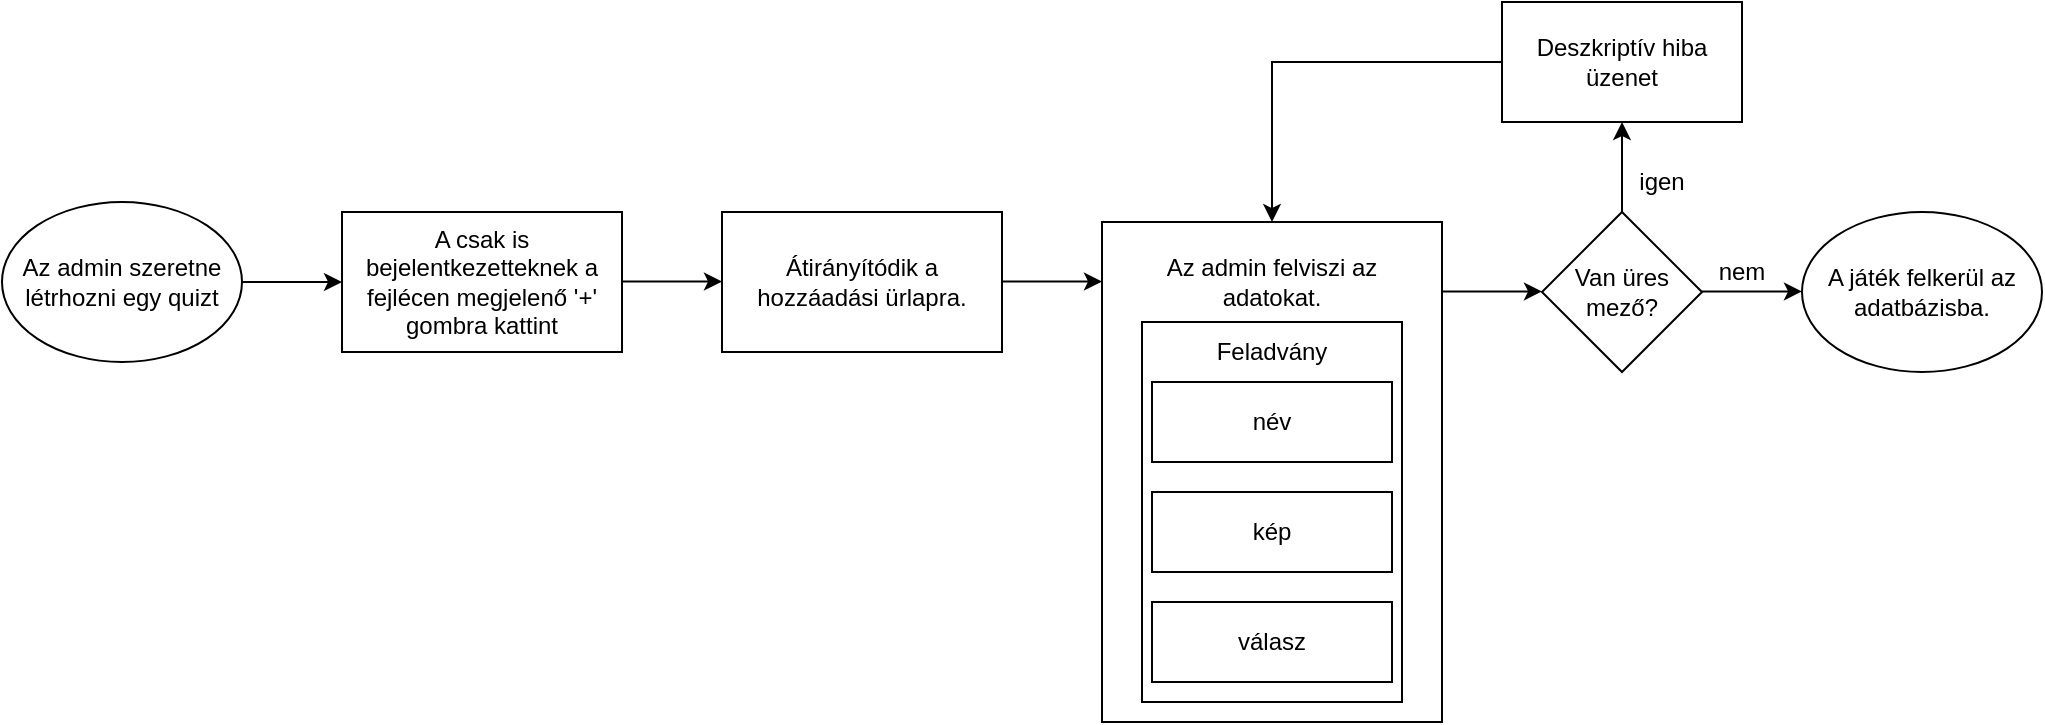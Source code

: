 <mxfile version="20.5.1" type="device"><diagram id="n7eFJQXTnhomb5h-oxX5" name="Page-1"><mxGraphModel dx="813" dy="458" grid="1" gridSize="10" guides="1" tooltips="1" connect="1" arrows="1" fold="1" page="1" pageScale="1" pageWidth="850" pageHeight="1100" math="0" shadow="0"><root><mxCell id="0"/><mxCell id="1" parent="0"/><mxCell id="qlfUqVXJOb6O3pGXKGJR-1" value="Az admin szeretne létrhozni egy quizt" style="ellipse;whiteSpace=wrap;html=1;" parent="1" vertex="1"><mxGeometry x="80" y="120" width="120" height="80" as="geometry"/></mxCell><mxCell id="qlfUqVXJOb6O3pGXKGJR-2" value="A csak is bejelentkezetteknek a fejlécen megjelenő '+' gombra kattint" style="rounded=0;whiteSpace=wrap;html=1;" parent="1" vertex="1"><mxGeometry x="250" y="125" width="140" height="70" as="geometry"/></mxCell><mxCell id="qlfUqVXJOb6O3pGXKGJR-3" value="" style="endArrow=classic;html=1;rounded=0;exitX=1;exitY=0.5;exitDx=0;exitDy=0;entryX=0;entryY=0.5;entryDx=0;entryDy=0;" parent="1" source="qlfUqVXJOb6O3pGXKGJR-1" target="qlfUqVXJOb6O3pGXKGJR-2" edge="1"><mxGeometry width="50" height="50" relative="1" as="geometry"><mxPoint x="180" y="360" as="sourcePoint"/><mxPoint x="230" y="310" as="targetPoint"/></mxGeometry></mxCell><mxCell id="qlfUqVXJOb6O3pGXKGJR-5" value="" style="endArrow=classic;html=1;rounded=0;exitX=1;exitY=0.5;exitDx=0;exitDy=0;entryX=0;entryY=0.5;entryDx=0;entryDy=0;" parent="1" edge="1"><mxGeometry width="50" height="50" relative="1" as="geometry"><mxPoint x="390.0" y="159.77" as="sourcePoint"/><mxPoint x="440" y="159.77" as="targetPoint"/></mxGeometry></mxCell><mxCell id="qlfUqVXJOb6O3pGXKGJR-6" value="Átirányítódik a hozzáadási ürlapra." style="rounded=0;whiteSpace=wrap;html=1;" parent="1" vertex="1"><mxGeometry x="440" y="125" width="140" height="70" as="geometry"/></mxCell><mxCell id="qlfUqVXJOb6O3pGXKGJR-7" value="" style="endArrow=classic;html=1;rounded=0;exitX=1;exitY=0.5;exitDx=0;exitDy=0;entryX=0;entryY=0.5;entryDx=0;entryDy=0;" parent="1" edge="1"><mxGeometry width="50" height="50" relative="1" as="geometry"><mxPoint x="580.0" y="159.77" as="sourcePoint"/><mxPoint x="630" y="159.77" as="targetPoint"/></mxGeometry></mxCell><mxCell id="qlfUqVXJOb6O3pGXKGJR-8" value="" style="rounded=0;whiteSpace=wrap;html=1;" parent="1" vertex="1"><mxGeometry x="630" y="130" width="170" height="250" as="geometry"/></mxCell><mxCell id="qlfUqVXJOb6O3pGXKGJR-9" value="" style="endArrow=classic;html=1;rounded=0;exitX=1;exitY=0.5;exitDx=0;exitDy=0;entryX=0;entryY=0.5;entryDx=0;entryDy=0;" parent="1" edge="1"><mxGeometry width="50" height="50" relative="1" as="geometry"><mxPoint x="800.0" y="164.71" as="sourcePoint"/><mxPoint x="850" y="164.71" as="targetPoint"/></mxGeometry></mxCell><mxCell id="qlfUqVXJOb6O3pGXKGJR-10" value="Van üres mező?" style="rhombus;whiteSpace=wrap;html=1;" parent="1" vertex="1"><mxGeometry x="850" y="125" width="80" height="80" as="geometry"/></mxCell><mxCell id="qlfUqVXJOb6O3pGXKGJR-11" value="" style="endArrow=classic;html=1;rounded=0;exitX=0.5;exitY=0;exitDx=0;exitDy=0;" parent="1" source="qlfUqVXJOb6O3pGXKGJR-10" edge="1"><mxGeometry width="50" height="50" relative="1" as="geometry"><mxPoint x="860.0" y="70.0" as="sourcePoint"/><mxPoint x="890" y="80" as="targetPoint"/></mxGeometry></mxCell><mxCell id="qlfUqVXJOb6O3pGXKGJR-12" value="Deszkriptív hiba üzenet" style="rounded=0;whiteSpace=wrap;html=1;" parent="1" vertex="1"><mxGeometry x="830" y="20" width="120" height="60" as="geometry"/></mxCell><mxCell id="qlfUqVXJOb6O3pGXKGJR-13" value="" style="endArrow=classic;html=1;rounded=0;exitX=0;exitY=0.5;exitDx=0;exitDy=0;entryX=0.5;entryY=0;entryDx=0;entryDy=0;" parent="1" source="qlfUqVXJOb6O3pGXKGJR-12" target="qlfUqVXJOb6O3pGXKGJR-8" edge="1"><mxGeometry width="50" height="50" relative="1" as="geometry"><mxPoint x="690" y="80" as="sourcePoint"/><mxPoint x="690" y="40" as="targetPoint"/><Array as="points"><mxPoint x="715" y="50"/></Array></mxGeometry></mxCell><mxCell id="qlfUqVXJOb6O3pGXKGJR-14" value="igen" style="text;html=1;strokeColor=none;fillColor=none;align=center;verticalAlign=middle;whiteSpace=wrap;rounded=0;" parent="1" vertex="1"><mxGeometry x="880" y="95" width="60" height="30" as="geometry"/></mxCell><mxCell id="qlfUqVXJOb6O3pGXKGJR-17" value="nem" style="text;html=1;strokeColor=none;fillColor=none;align=center;verticalAlign=middle;whiteSpace=wrap;rounded=0;" parent="1" vertex="1"><mxGeometry x="920" y="140" width="60" height="30" as="geometry"/></mxCell><mxCell id="qlfUqVXJOb6O3pGXKGJR-20" value="A játék felkerül az adatbázisba." style="ellipse;whiteSpace=wrap;html=1;" parent="1" vertex="1"><mxGeometry x="980" y="125" width="120" height="80" as="geometry"/></mxCell><mxCell id="qlfUqVXJOb6O3pGXKGJR-21" value="Az admin felviszi az adatokat." style="text;html=1;strokeColor=none;fillColor=none;align=center;verticalAlign=middle;whiteSpace=wrap;rounded=0;" parent="1" vertex="1"><mxGeometry x="660" y="145" width="110" height="30" as="geometry"/></mxCell><mxCell id="gQSfo6FlKTKGqd6N_ETm-1" value="" style="rounded=0;whiteSpace=wrap;html=1;" vertex="1" parent="1"><mxGeometry x="650" y="180" width="130" height="190" as="geometry"/></mxCell><mxCell id="gQSfo6FlKTKGqd6N_ETm-2" value="Feladvány" style="text;html=1;strokeColor=none;fillColor=none;align=center;verticalAlign=middle;whiteSpace=wrap;rounded=0;" vertex="1" parent="1"><mxGeometry x="685" y="180" width="60" height="30" as="geometry"/></mxCell><mxCell id="qlfUqVXJOb6O3pGXKGJR-23" value="név" style="rounded=0;whiteSpace=wrap;html=1;" parent="1" vertex="1"><mxGeometry x="655" y="210" width="120" height="40" as="geometry"/></mxCell><mxCell id="qlfUqVXJOb6O3pGXKGJR-22" value="kép" style="rounded=0;whiteSpace=wrap;html=1;" parent="1" vertex="1"><mxGeometry x="655" y="265" width="120" height="40" as="geometry"/></mxCell><mxCell id="qlfUqVXJOb6O3pGXKGJR-24" value="válasz" style="rounded=0;whiteSpace=wrap;html=1;" parent="1" vertex="1"><mxGeometry x="655" y="320" width="120" height="40" as="geometry"/></mxCell><mxCell id="gQSfo6FlKTKGqd6N_ETm-4" value="" style="endArrow=classic;html=1;rounded=0;exitX=1;exitY=0.5;exitDx=0;exitDy=0;entryX=0;entryY=0.5;entryDx=0;entryDy=0;" edge="1" parent="1"><mxGeometry width="50" height="50" relative="1" as="geometry"><mxPoint x="930.0" y="164.71" as="sourcePoint"/><mxPoint x="980" y="164.71" as="targetPoint"/></mxGeometry></mxCell></root></mxGraphModel></diagram></mxfile>